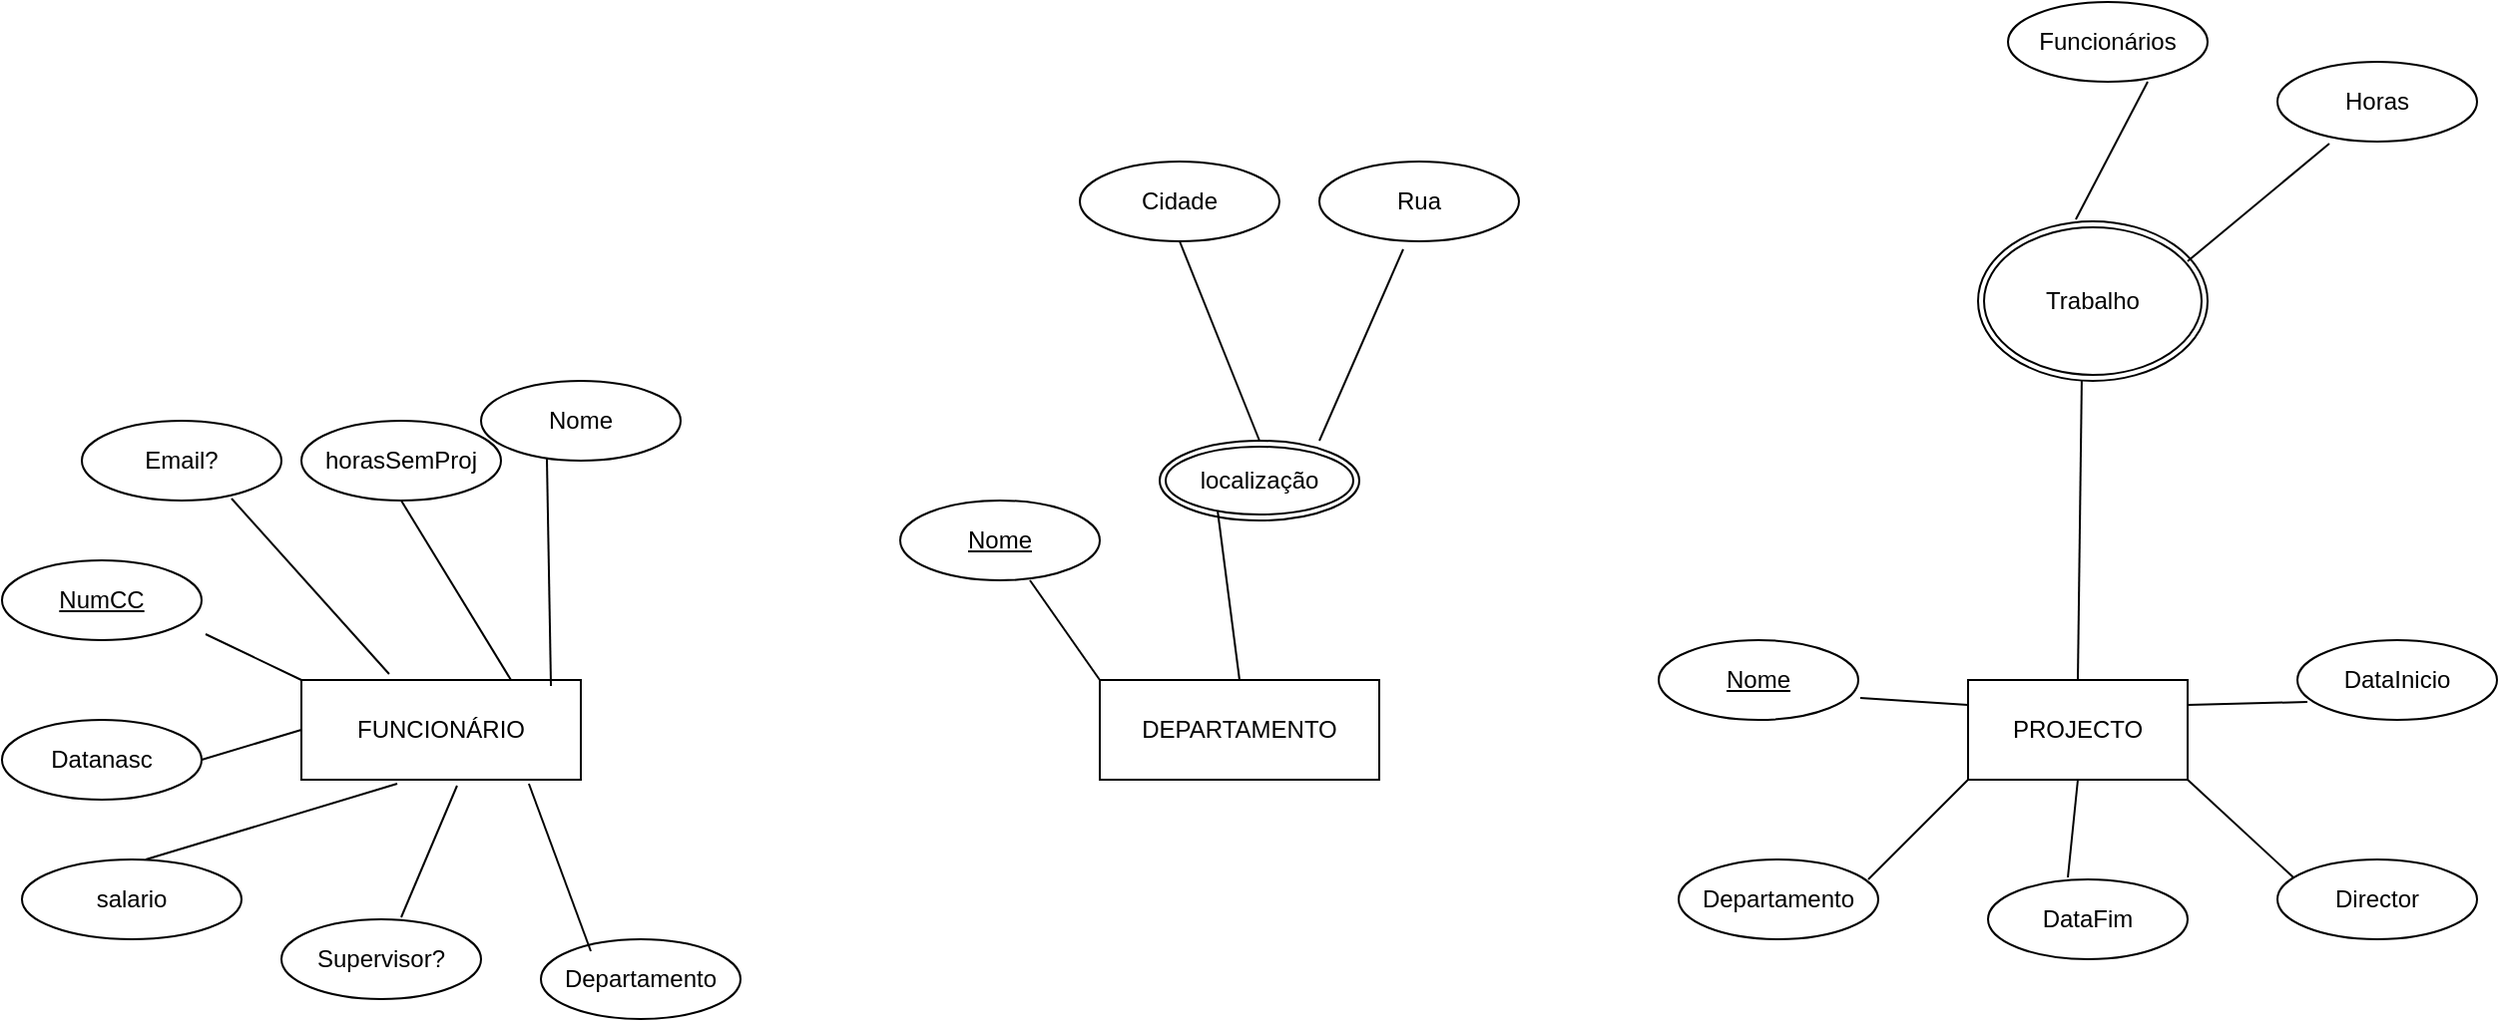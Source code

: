 <mxfile version="28.2.3">
  <diagram name="Página-1" id="IWyP6gXpM4Kds7o6jTB9">
    <mxGraphModel dx="1186" dy="755" grid="1" gridSize="10" guides="1" tooltips="1" connect="1" arrows="1" fold="1" page="1" pageScale="1" pageWidth="1654" pageHeight="2336" math="0" shadow="0">
      <root>
        <mxCell id="0" />
        <mxCell id="1" parent="0" />
        <mxCell id="cCS2EJjrPb7kXljN89v2-1" value="DEPARTAMENTO" style="whiteSpace=wrap;html=1;align=center;" vertex="1" parent="1">
          <mxGeometry x="610" y="440" width="140" height="50" as="geometry" />
        </mxCell>
        <mxCell id="cCS2EJjrPb7kXljN89v2-2" value="PROJECTO" style="whiteSpace=wrap;html=1;align=center;" vertex="1" parent="1">
          <mxGeometry x="1045" y="440" width="110" height="50" as="geometry" />
        </mxCell>
        <mxCell id="cCS2EJjrPb7kXljN89v2-3" value="FUNCIONÁRIO" style="whiteSpace=wrap;html=1;align=center;" vertex="1" parent="1">
          <mxGeometry x="210" y="440" width="140" height="50" as="geometry" />
        </mxCell>
        <mxCell id="cCS2EJjrPb7kXljN89v2-7" value="Datanasc" style="ellipse;whiteSpace=wrap;html=1;align=center;" vertex="1" parent="1">
          <mxGeometry x="60" y="460" width="100" height="40" as="geometry" />
        </mxCell>
        <mxCell id="cCS2EJjrPb7kXljN89v2-9" value="Email?" style="ellipse;whiteSpace=wrap;html=1;align=center;" vertex="1" parent="1">
          <mxGeometry x="100" y="310" width="100" height="40" as="geometry" />
        </mxCell>
        <mxCell id="cCS2EJjrPb7kXljN89v2-10" value="salario" style="ellipse;whiteSpace=wrap;html=1;align=center;" vertex="1" parent="1">
          <mxGeometry x="70" y="530" width="110" height="40" as="geometry" />
        </mxCell>
        <mxCell id="cCS2EJjrPb7kXljN89v2-12" value="horasSemProj" style="ellipse;whiteSpace=wrap;html=1;align=center;" vertex="1" parent="1">
          <mxGeometry x="210" y="310" width="100" height="40" as="geometry" />
        </mxCell>
        <mxCell id="cCS2EJjrPb7kXljN89v2-17" value="" style="endArrow=none;html=1;rounded=0;exitX=0.75;exitY=0;exitDx=0;exitDy=0;entryX=0.5;entryY=1;entryDx=0;entryDy=0;" edge="1" parent="1" source="cCS2EJjrPb7kXljN89v2-3" target="cCS2EJjrPb7kXljN89v2-12">
          <mxGeometry relative="1" as="geometry">
            <mxPoint x="320" y="409.5" as="sourcePoint" />
            <mxPoint x="480" y="409.5" as="targetPoint" />
          </mxGeometry>
        </mxCell>
        <mxCell id="cCS2EJjrPb7kXljN89v2-18" value="" style="endArrow=none;html=1;rounded=0;exitX=0.314;exitY=-0.06;exitDx=0;exitDy=0;entryX=0.75;entryY=0.975;entryDx=0;entryDy=0;exitPerimeter=0;entryPerimeter=0;" edge="1" parent="1" source="cCS2EJjrPb7kXljN89v2-3" target="cCS2EJjrPb7kXljN89v2-9">
          <mxGeometry relative="1" as="geometry">
            <mxPoint x="220" y="430" as="sourcePoint" />
            <mxPoint x="235" y="370" as="targetPoint" />
          </mxGeometry>
        </mxCell>
        <mxCell id="cCS2EJjrPb7kXljN89v2-20" value="" style="endArrow=none;html=1;rounded=0;exitX=1;exitY=0.5;exitDx=0;exitDy=0;entryX=0;entryY=0.5;entryDx=0;entryDy=0;" edge="1" parent="1" source="cCS2EJjrPb7kXljN89v2-7" target="cCS2EJjrPb7kXljN89v2-3">
          <mxGeometry relative="1" as="geometry">
            <mxPoint x="140" y="510" as="sourcePoint" />
            <mxPoint x="155" y="450" as="targetPoint" />
          </mxGeometry>
        </mxCell>
        <mxCell id="cCS2EJjrPb7kXljN89v2-21" value="" style="endArrow=none;html=1;rounded=0;exitX=0;exitY=0;exitDx=0;exitDy=0;entryX=1.02;entryY=0.675;entryDx=0;entryDy=0;entryPerimeter=0;" edge="1" parent="1" source="cCS2EJjrPb7kXljN89v2-3">
          <mxGeometry relative="1" as="geometry">
            <mxPoint x="150" y="470" as="sourcePoint" />
            <mxPoint x="162" y="417" as="targetPoint" />
          </mxGeometry>
        </mxCell>
        <mxCell id="cCS2EJjrPb7kXljN89v2-22" value="" style="endArrow=none;html=1;rounded=0;exitX=0.564;exitY=0;exitDx=0;exitDy=0;entryX=0.343;entryY=1.04;entryDx=0;entryDy=0;entryPerimeter=0;exitPerimeter=0;" edge="1" parent="1" source="cCS2EJjrPb7kXljN89v2-10" target="cCS2EJjrPb7kXljN89v2-3">
          <mxGeometry relative="1" as="geometry">
            <mxPoint x="260" y="600" as="sourcePoint" />
            <mxPoint x="275" y="540" as="targetPoint" />
          </mxGeometry>
        </mxCell>
        <mxCell id="cCS2EJjrPb7kXljN89v2-25" value="localização" style="ellipse;shape=doubleEllipse;margin=3;whiteSpace=wrap;html=1;align=center;" vertex="1" parent="1">
          <mxGeometry x="640" y="320" width="100" height="40" as="geometry" />
        </mxCell>
        <mxCell id="cCS2EJjrPb7kXljN89v2-26" value="" style="endArrow=none;html=1;rounded=0;exitX=0;exitY=0;exitDx=0;exitDy=0;entryX=0.65;entryY=1;entryDx=0;entryDy=0;entryPerimeter=0;" edge="1" parent="1" source="cCS2EJjrPb7kXljN89v2-1" target="cCS2EJjrPb7kXljN89v2-46">
          <mxGeometry relative="1" as="geometry">
            <mxPoint x="590" y="450" as="sourcePoint" />
            <mxPoint x="585.355" y="394.142" as="targetPoint" />
          </mxGeometry>
        </mxCell>
        <mxCell id="cCS2EJjrPb7kXljN89v2-27" value="" style="endArrow=none;html=1;rounded=0;exitX=0.5;exitY=0;exitDx=0;exitDy=0;entryX=0.29;entryY=0.875;entryDx=0;entryDy=0;entryPerimeter=0;" edge="1" parent="1" source="cCS2EJjrPb7kXljN89v2-1" target="cCS2EJjrPb7kXljN89v2-25">
          <mxGeometry relative="1" as="geometry">
            <mxPoint x="702.5" y="403" as="sourcePoint" />
            <mxPoint x="677.5" y="357" as="targetPoint" />
          </mxGeometry>
        </mxCell>
        <mxCell id="cCS2EJjrPb7kXljN89v2-29" value="DataFim" style="ellipse;whiteSpace=wrap;html=1;align=center;" vertex="1" parent="1">
          <mxGeometry x="1055" y="540" width="100" height="40" as="geometry" />
        </mxCell>
        <mxCell id="cCS2EJjrPb7kXljN89v2-30" value="DataInicio" style="ellipse;whiteSpace=wrap;html=1;align=center;" vertex="1" parent="1">
          <mxGeometry x="1210" y="420" width="100" height="40" as="geometry" />
        </mxCell>
        <mxCell id="cCS2EJjrPb7kXljN89v2-38" value="Departamento" style="ellipse;whiteSpace=wrap;html=1;align=center;" vertex="1" parent="1">
          <mxGeometry x="330" y="570" width="100" height="40" as="geometry" />
        </mxCell>
        <mxCell id="cCS2EJjrPb7kXljN89v2-39" value="Supervisor?" style="ellipse;whiteSpace=wrap;html=1;align=center;" vertex="1" parent="1">
          <mxGeometry x="200" y="560" width="100" height="40" as="geometry" />
        </mxCell>
        <mxCell id="cCS2EJjrPb7kXljN89v2-40" value="" style="endArrow=none;html=1;rounded=0;exitX=0.6;exitY=-0.025;exitDx=0;exitDy=0;entryX=0.557;entryY=1.06;entryDx=0;entryDy=0;entryPerimeter=0;exitPerimeter=0;" edge="1" parent="1" source="cCS2EJjrPb7kXljN89v2-39" target="cCS2EJjrPb7kXljN89v2-3">
          <mxGeometry relative="1" as="geometry">
            <mxPoint x="270" y="588" as="sourcePoint" />
            <mxPoint x="396" y="550" as="targetPoint" />
          </mxGeometry>
        </mxCell>
        <mxCell id="cCS2EJjrPb7kXljN89v2-42" value="" style="endArrow=none;html=1;rounded=0;exitX=0.25;exitY=0.15;exitDx=0;exitDy=0;entryX=0.814;entryY=1.04;entryDx=0;entryDy=0;entryPerimeter=0;exitPerimeter=0;" edge="1" parent="1" source="cCS2EJjrPb7kXljN89v2-38" target="cCS2EJjrPb7kXljN89v2-3">
          <mxGeometry relative="1" as="geometry">
            <mxPoint x="290" y="616" as="sourcePoint" />
            <mxPoint x="318" y="550" as="targetPoint" />
          </mxGeometry>
        </mxCell>
        <mxCell id="cCS2EJjrPb7kXljN89v2-43" value="NumCC" style="ellipse;whiteSpace=wrap;html=1;align=center;fontStyle=4;" vertex="1" parent="1">
          <mxGeometry x="60" y="380" width="100" height="40" as="geometry" />
        </mxCell>
        <mxCell id="cCS2EJjrPb7kXljN89v2-44" value="Nome" style="ellipse;whiteSpace=wrap;html=1;align=center;" vertex="1" parent="1">
          <mxGeometry x="300" y="290" width="100" height="40" as="geometry" />
        </mxCell>
        <mxCell id="cCS2EJjrPb7kXljN89v2-45" value="" style="endArrow=none;html=1;rounded=0;exitX=0.893;exitY=0.06;exitDx=0;exitDy=0;entryX=0.33;entryY=0.975;entryDx=0;entryDy=0;entryPerimeter=0;exitPerimeter=0;" edge="1" parent="1" source="cCS2EJjrPb7kXljN89v2-3" target="cCS2EJjrPb7kXljN89v2-44">
          <mxGeometry relative="1" as="geometry">
            <mxPoint x="345" y="500" as="sourcePoint" />
            <mxPoint x="290" y="410" as="targetPoint" />
          </mxGeometry>
        </mxCell>
        <mxCell id="cCS2EJjrPb7kXljN89v2-46" value="Nome" style="ellipse;whiteSpace=wrap;html=1;align=center;fontStyle=4;" vertex="1" parent="1">
          <mxGeometry x="510" y="350" width="100" height="40" as="geometry" />
        </mxCell>
        <mxCell id="cCS2EJjrPb7kXljN89v2-47" value="" style="endArrow=none;html=1;rounded=0;exitX=0.8;exitY=0;exitDx=0;exitDy=0;exitPerimeter=0;entryX=0.42;entryY=1.1;entryDx=0;entryDy=0;entryPerimeter=0;" edge="1" parent="1" source="cCS2EJjrPb7kXljN89v2-25" target="cCS2EJjrPb7kXljN89v2-49">
          <mxGeometry relative="1" as="geometry">
            <mxPoint x="680" y="280" as="sourcePoint" />
            <mxPoint x="750" y="200" as="targetPoint" />
          </mxGeometry>
        </mxCell>
        <mxCell id="cCS2EJjrPb7kXljN89v2-48" value="" style="endArrow=none;html=1;rounded=0;entryX=0.5;entryY=0;entryDx=0;entryDy=0;exitX=0.5;exitY=1;exitDx=0;exitDy=0;" edge="1" parent="1" source="cCS2EJjrPb7kXljN89v2-50" target="cCS2EJjrPb7kXljN89v2-25">
          <mxGeometry relative="1" as="geometry">
            <mxPoint x="650" y="210" as="sourcePoint" />
            <mxPoint x="690" y="310" as="targetPoint" />
          </mxGeometry>
        </mxCell>
        <mxCell id="cCS2EJjrPb7kXljN89v2-49" value="Rua" style="ellipse;whiteSpace=wrap;html=1;align=center;" vertex="1" parent="1">
          <mxGeometry x="720" y="180" width="100" height="40" as="geometry" />
        </mxCell>
        <mxCell id="cCS2EJjrPb7kXljN89v2-50" value="Cidade" style="ellipse;whiteSpace=wrap;html=1;align=center;" vertex="1" parent="1">
          <mxGeometry x="600" y="180" width="100" height="40" as="geometry" />
        </mxCell>
        <mxCell id="cCS2EJjrPb7kXljN89v2-51" value="Nome" style="ellipse;whiteSpace=wrap;html=1;align=center;fontStyle=4;direction=west;" vertex="1" parent="1">
          <mxGeometry x="890" y="420" width="100" height="40" as="geometry" />
        </mxCell>
        <mxCell id="cCS2EJjrPb7kXljN89v2-52" value="Departamento" style="ellipse;whiteSpace=wrap;html=1;align=center;" vertex="1" parent="1">
          <mxGeometry x="900" y="530" width="100" height="40" as="geometry" />
        </mxCell>
        <mxCell id="cCS2EJjrPb7kXljN89v2-53" value="Director" style="ellipse;whiteSpace=wrap;html=1;align=center;" vertex="1" parent="1">
          <mxGeometry x="1200" y="530" width="100" height="40" as="geometry" />
        </mxCell>
        <mxCell id="cCS2EJjrPb7kXljN89v2-54" value="" style="endArrow=none;html=1;rounded=0;entryX=0;entryY=0.25;entryDx=0;entryDy=0;exitX=-0.01;exitY=0.275;exitDx=0;exitDy=0;exitPerimeter=0;" edge="1" parent="1" source="cCS2EJjrPb7kXljN89v2-51" target="cCS2EJjrPb7kXljN89v2-2">
          <mxGeometry relative="1" as="geometry">
            <mxPoint x="870" y="460" as="sourcePoint" />
            <mxPoint x="1030" y="460" as="targetPoint" />
          </mxGeometry>
        </mxCell>
        <mxCell id="cCS2EJjrPb7kXljN89v2-55" value="" style="endArrow=none;html=1;rounded=0;entryX=0;entryY=1;entryDx=0;entryDy=0;exitX=0.95;exitY=0.25;exitDx=0;exitDy=0;exitPerimeter=0;" edge="1" parent="1" source="cCS2EJjrPb7kXljN89v2-52" target="cCS2EJjrPb7kXljN89v2-2">
          <mxGeometry relative="1" as="geometry">
            <mxPoint x="1030" y="460" as="sourcePoint" />
            <mxPoint x="1084" y="464" as="targetPoint" />
          </mxGeometry>
        </mxCell>
        <mxCell id="cCS2EJjrPb7kXljN89v2-56" value="" style="endArrow=none;html=1;rounded=0;entryX=0.5;entryY=1;entryDx=0;entryDy=0;exitX=0.4;exitY=-0.025;exitDx=0;exitDy=0;exitPerimeter=0;" edge="1" parent="1" source="cCS2EJjrPb7kXljN89v2-29" target="cCS2EJjrPb7kXljN89v2-2">
          <mxGeometry relative="1" as="geometry">
            <mxPoint x="1080" y="580" as="sourcePoint" />
            <mxPoint x="1130" y="530" as="targetPoint" />
          </mxGeometry>
        </mxCell>
        <mxCell id="cCS2EJjrPb7kXljN89v2-57" value="" style="endArrow=none;html=1;rounded=0;entryX=1;entryY=1;entryDx=0;entryDy=0;exitX=0.08;exitY=0.225;exitDx=0;exitDy=0;exitPerimeter=0;" edge="1" parent="1" source="cCS2EJjrPb7kXljN89v2-53" target="cCS2EJjrPb7kXljN89v2-2">
          <mxGeometry relative="1" as="geometry">
            <mxPoint x="1140" y="549" as="sourcePoint" />
            <mxPoint x="1145" y="500" as="targetPoint" />
          </mxGeometry>
        </mxCell>
        <mxCell id="cCS2EJjrPb7kXljN89v2-58" value="" style="endArrow=none;html=1;rounded=0;entryX=0.05;entryY=0.775;entryDx=0;entryDy=0;exitX=1;exitY=0.25;exitDx=0;exitDy=0;entryPerimeter=0;" edge="1" parent="1" source="cCS2EJjrPb7kXljN89v2-2" target="cCS2EJjrPb7kXljN89v2-30">
          <mxGeometry relative="1" as="geometry">
            <mxPoint x="1253" y="499" as="sourcePoint" />
            <mxPoint x="1200" y="450" as="targetPoint" />
          </mxGeometry>
        </mxCell>
        <mxCell id="cCS2EJjrPb7kXljN89v2-59" value="" style="endArrow=none;html=1;rounded=0;entryX=0.5;entryY=0;entryDx=0;entryDy=0;exitX=0.452;exitY=0.975;exitDx=0;exitDy=0;exitPerimeter=0;" edge="1" parent="1" source="cCS2EJjrPb7kXljN89v2-60" target="cCS2EJjrPb7kXljN89v2-2">
          <mxGeometry relative="1" as="geometry">
            <mxPoint x="1100" y="280" as="sourcePoint" />
            <mxPoint x="1030" y="460" as="targetPoint" />
          </mxGeometry>
        </mxCell>
        <mxCell id="cCS2EJjrPb7kXljN89v2-60" value="Trabalho" style="ellipse;shape=doubleEllipse;margin=3;whiteSpace=wrap;html=1;align=center;" vertex="1" parent="1">
          <mxGeometry x="1050" y="210" width="115" height="80" as="geometry" />
        </mxCell>
        <mxCell id="cCS2EJjrPb7kXljN89v2-61" value="Horas" style="ellipse;whiteSpace=wrap;html=1;align=center;" vertex="1" parent="1">
          <mxGeometry x="1200" y="130" width="100" height="40" as="geometry" />
        </mxCell>
        <mxCell id="cCS2EJjrPb7kXljN89v2-62" value="Funcionários" style="ellipse;whiteSpace=wrap;html=1;align=center;" vertex="1" parent="1">
          <mxGeometry x="1065" y="100" width="100" height="40" as="geometry" />
        </mxCell>
        <mxCell id="cCS2EJjrPb7kXljN89v2-63" value="" style="endArrow=none;html=1;rounded=0;entryX=0.26;entryY=1.025;entryDx=0;entryDy=0;entryPerimeter=0;exitX=0.913;exitY=0.25;exitDx=0;exitDy=0;exitPerimeter=0;" edge="1" parent="1" source="cCS2EJjrPb7kXljN89v2-60" target="cCS2EJjrPb7kXljN89v2-61">
          <mxGeometry relative="1" as="geometry">
            <mxPoint x="870" y="460" as="sourcePoint" />
            <mxPoint x="1030" y="460" as="targetPoint" />
          </mxGeometry>
        </mxCell>
        <mxCell id="cCS2EJjrPb7kXljN89v2-64" value="" style="endArrow=none;html=1;rounded=0;entryX=0.7;entryY=1;entryDx=0;entryDy=0;entryPerimeter=0;exitX=0.426;exitY=-0.012;exitDx=0;exitDy=0;exitPerimeter=0;" edge="1" parent="1" source="cCS2EJjrPb7kXljN89v2-60" target="cCS2EJjrPb7kXljN89v2-62">
          <mxGeometry relative="1" as="geometry">
            <mxPoint x="1055" y="199" as="sourcePoint" />
            <mxPoint x="1126" y="140" as="targetPoint" />
          </mxGeometry>
        </mxCell>
      </root>
    </mxGraphModel>
  </diagram>
</mxfile>

